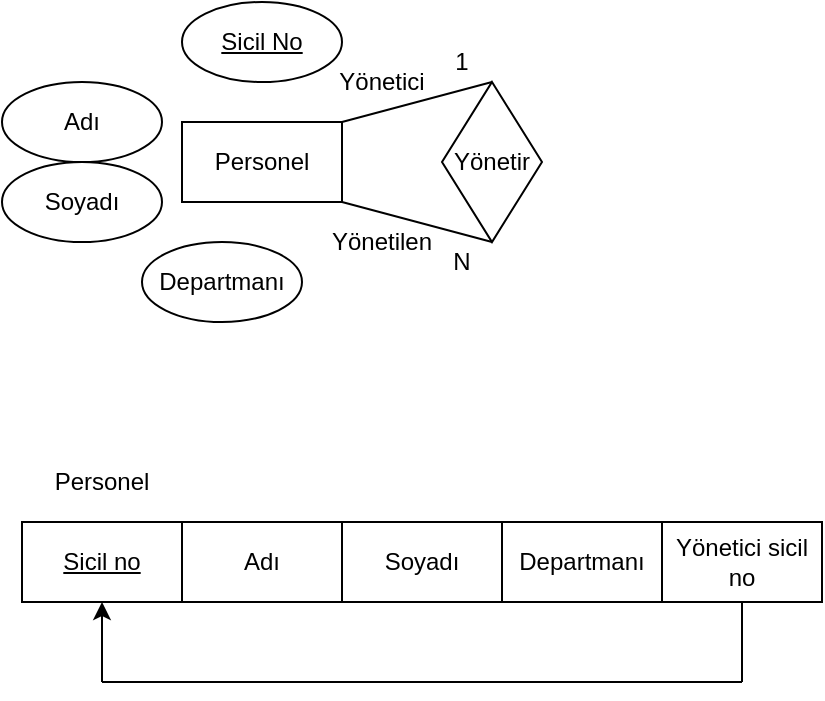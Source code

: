 <mxfile version="24.5.3" type="github">
  <diagram name="Page-1" id="5RWQs3kXL790tDM_O4KD">
    <mxGraphModel dx="819" dy="477" grid="1" gridSize="10" guides="1" tooltips="1" connect="1" arrows="1" fold="1" page="1" pageScale="1" pageWidth="5000" pageHeight="5000" math="0" shadow="0">
      <root>
        <mxCell id="0" />
        <mxCell id="1" parent="0" />
        <mxCell id="q8dBn_YlhrmXgaq97wFI-220" value="Personel" style="rounded=0;whiteSpace=wrap;html=1;" vertex="1" parent="1">
          <mxGeometry x="2000" y="2440" width="80" height="40" as="geometry" />
        </mxCell>
        <mxCell id="q8dBn_YlhrmXgaq97wFI-228" value="&lt;u&gt;Sicil No&lt;/u&gt;" style="ellipse;whiteSpace=wrap;html=1;" vertex="1" parent="1">
          <mxGeometry x="2000" y="2380" width="80" height="40" as="geometry" />
        </mxCell>
        <mxCell id="q8dBn_YlhrmXgaq97wFI-233" value="Personel" style="text;html=1;align=center;verticalAlign=middle;whiteSpace=wrap;rounded=0;" vertex="1" parent="1">
          <mxGeometry x="1920" y="2600" width="80" height="40" as="geometry" />
        </mxCell>
        <mxCell id="q8dBn_YlhrmXgaq97wFI-236" value="&lt;u&gt;Sicil no&lt;/u&gt;" style="rounded=0;whiteSpace=wrap;html=1;" vertex="1" parent="1">
          <mxGeometry x="1920" y="2640" width="80" height="40" as="geometry" />
        </mxCell>
        <mxCell id="q8dBn_YlhrmXgaq97wFI-237" value="Adı" style="rounded=0;whiteSpace=wrap;html=1;" vertex="1" parent="1">
          <mxGeometry x="2000" y="2640" width="80" height="40" as="geometry" />
        </mxCell>
        <mxCell id="q8dBn_YlhrmXgaq97wFI-243" value="Adı" style="ellipse;whiteSpace=wrap;html=1;" vertex="1" parent="1">
          <mxGeometry x="1910" y="2420" width="80" height="40" as="geometry" />
        </mxCell>
        <mxCell id="q8dBn_YlhrmXgaq97wFI-246" value="Soyadı" style="rounded=0;whiteSpace=wrap;html=1;" vertex="1" parent="1">
          <mxGeometry x="2080" y="2640" width="80" height="40" as="geometry" />
        </mxCell>
        <mxCell id="q8dBn_YlhrmXgaq97wFI-264" value="Soyadı" style="ellipse;whiteSpace=wrap;html=1;" vertex="1" parent="1">
          <mxGeometry x="1910" y="2460" width="80" height="40" as="geometry" />
        </mxCell>
        <mxCell id="q8dBn_YlhrmXgaq97wFI-299" value="Yönetir" style="rhombus;whiteSpace=wrap;html=1;" vertex="1" parent="1">
          <mxGeometry x="2130" y="2420" width="50" height="80" as="geometry" />
        </mxCell>
        <mxCell id="q8dBn_YlhrmXgaq97wFI-300" value="" style="endArrow=none;html=1;rounded=0;entryX=0.5;entryY=0;entryDx=0;entryDy=0;" edge="1" parent="1" target="q8dBn_YlhrmXgaq97wFI-299">
          <mxGeometry width="50" height="50" relative="1" as="geometry">
            <mxPoint x="2080" y="2440" as="sourcePoint" />
            <mxPoint x="2130" y="2390" as="targetPoint" />
          </mxGeometry>
        </mxCell>
        <mxCell id="q8dBn_YlhrmXgaq97wFI-301" value="" style="endArrow=none;html=1;rounded=0;entryX=0.5;entryY=1;entryDx=0;entryDy=0;" edge="1" parent="1" target="q8dBn_YlhrmXgaq97wFI-299">
          <mxGeometry width="50" height="50" relative="1" as="geometry">
            <mxPoint x="2080" y="2480" as="sourcePoint" />
            <mxPoint x="2130" y="2430" as="targetPoint" />
          </mxGeometry>
        </mxCell>
        <mxCell id="q8dBn_YlhrmXgaq97wFI-302" value="1" style="text;html=1;align=center;verticalAlign=middle;whiteSpace=wrap;rounded=0;" vertex="1" parent="1">
          <mxGeometry x="2130" y="2400" width="20" height="20" as="geometry" />
        </mxCell>
        <mxCell id="q8dBn_YlhrmXgaq97wFI-303" value="N" style="text;html=1;align=center;verticalAlign=middle;whiteSpace=wrap;rounded=0;" vertex="1" parent="1">
          <mxGeometry x="2130" y="2500" width="20" height="20" as="geometry" />
        </mxCell>
        <mxCell id="q8dBn_YlhrmXgaq97wFI-304" value="Departmanı" style="rounded=0;whiteSpace=wrap;html=1;" vertex="1" parent="1">
          <mxGeometry x="2160" y="2640" width="80" height="40" as="geometry" />
        </mxCell>
        <mxCell id="q8dBn_YlhrmXgaq97wFI-305" value="Yönetici sicil no" style="rounded=0;whiteSpace=wrap;html=1;" vertex="1" parent="1">
          <mxGeometry x="2240" y="2640" width="80" height="40" as="geometry" />
        </mxCell>
        <mxCell id="q8dBn_YlhrmXgaq97wFI-306" value="" style="endArrow=none;html=1;rounded=0;" edge="1" parent="1">
          <mxGeometry width="50" height="50" relative="1" as="geometry">
            <mxPoint x="2280" y="2720" as="sourcePoint" />
            <mxPoint x="2280" y="2680" as="targetPoint" />
          </mxGeometry>
        </mxCell>
        <mxCell id="q8dBn_YlhrmXgaq97wFI-307" value="" style="endArrow=none;html=1;rounded=0;" edge="1" parent="1">
          <mxGeometry width="50" height="50" relative="1" as="geometry">
            <mxPoint x="1960" y="2720" as="sourcePoint" />
            <mxPoint x="2280" y="2720" as="targetPoint" />
          </mxGeometry>
        </mxCell>
        <mxCell id="q8dBn_YlhrmXgaq97wFI-308" value="" style="endArrow=classic;html=1;rounded=0;entryX=0.5;entryY=1;entryDx=0;entryDy=0;" edge="1" parent="1" target="q8dBn_YlhrmXgaq97wFI-236">
          <mxGeometry width="50" height="50" relative="1" as="geometry">
            <mxPoint x="1960" y="2720" as="sourcePoint" />
            <mxPoint x="2010" y="2670" as="targetPoint" />
          </mxGeometry>
        </mxCell>
        <mxCell id="q8dBn_YlhrmXgaq97wFI-309" value="Departmanı" style="ellipse;whiteSpace=wrap;html=1;" vertex="1" parent="1">
          <mxGeometry x="1980" y="2500" width="80" height="40" as="geometry" />
        </mxCell>
        <mxCell id="q8dBn_YlhrmXgaq97wFI-310" value="Yönetici" style="text;html=1;align=center;verticalAlign=middle;whiteSpace=wrap;rounded=0;" vertex="1" parent="1">
          <mxGeometry x="2090" y="2410" width="20" height="20" as="geometry" />
        </mxCell>
        <mxCell id="q8dBn_YlhrmXgaq97wFI-312" value="Yönetilen" style="text;html=1;align=center;verticalAlign=middle;whiteSpace=wrap;rounded=0;" vertex="1" parent="1">
          <mxGeometry x="2090" y="2490" width="20" height="20" as="geometry" />
        </mxCell>
      </root>
    </mxGraphModel>
  </diagram>
</mxfile>
